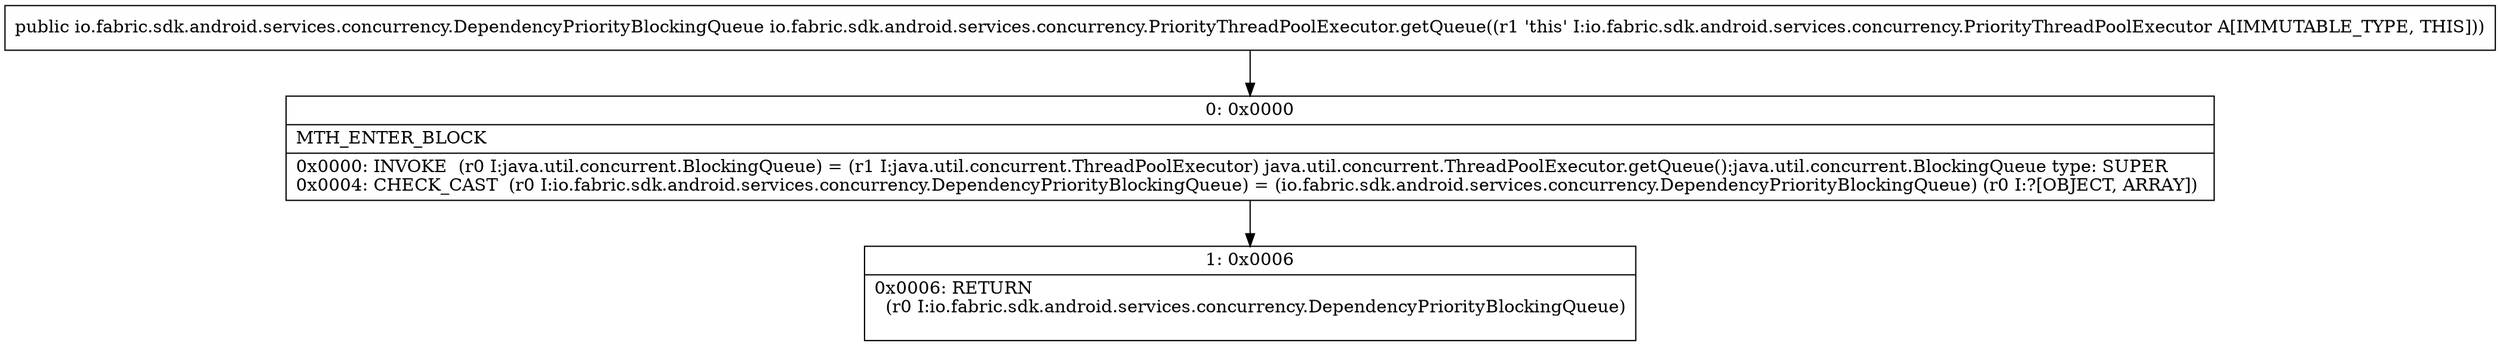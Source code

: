 digraph "CFG forio.fabric.sdk.android.services.concurrency.PriorityThreadPoolExecutor.getQueue()Lio\/fabric\/sdk\/android\/services\/concurrency\/DependencyPriorityBlockingQueue;" {
Node_0 [shape=record,label="{0\:\ 0x0000|MTH_ENTER_BLOCK\l|0x0000: INVOKE  (r0 I:java.util.concurrent.BlockingQueue) = (r1 I:java.util.concurrent.ThreadPoolExecutor) java.util.concurrent.ThreadPoolExecutor.getQueue():java.util.concurrent.BlockingQueue type: SUPER \l0x0004: CHECK_CAST  (r0 I:io.fabric.sdk.android.services.concurrency.DependencyPriorityBlockingQueue) = (io.fabric.sdk.android.services.concurrency.DependencyPriorityBlockingQueue) (r0 I:?[OBJECT, ARRAY]) \l}"];
Node_1 [shape=record,label="{1\:\ 0x0006|0x0006: RETURN  \l  (r0 I:io.fabric.sdk.android.services.concurrency.DependencyPriorityBlockingQueue)\l \l}"];
MethodNode[shape=record,label="{public io.fabric.sdk.android.services.concurrency.DependencyPriorityBlockingQueue io.fabric.sdk.android.services.concurrency.PriorityThreadPoolExecutor.getQueue((r1 'this' I:io.fabric.sdk.android.services.concurrency.PriorityThreadPoolExecutor A[IMMUTABLE_TYPE, THIS])) }"];
MethodNode -> Node_0;
Node_0 -> Node_1;
}

